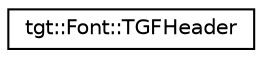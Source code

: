digraph "Graphical Class Hierarchy"
{
 // LATEX_PDF_SIZE
  edge [fontname="Helvetica",fontsize="10",labelfontname="Helvetica",labelfontsize="10"];
  node [fontname="Helvetica",fontsize="10",shape=record];
  rankdir="LR";
  Node0 [label="tgt::Font::TGFHeader",height=0.2,width=0.4,color="black", fillcolor="white", style="filled",URL="$structtgt_1_1_font_1_1_t_g_f_header.html",tooltip=" "];
}
